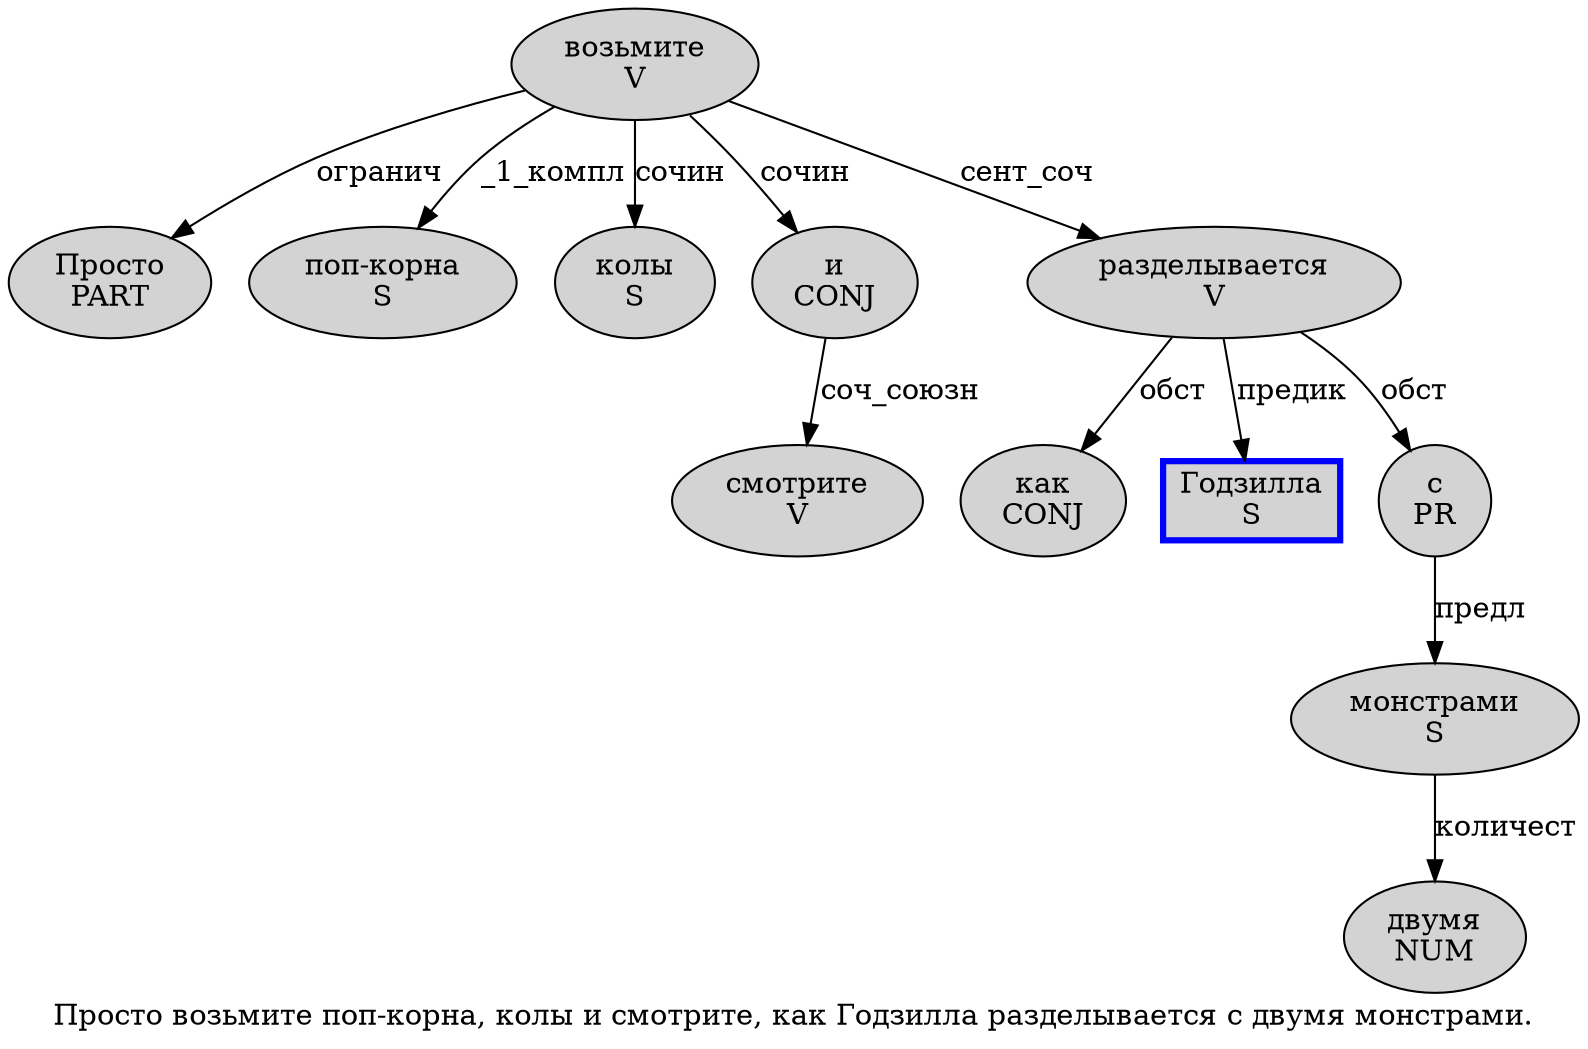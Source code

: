 digraph SENTENCE_4746 {
	graph [label="Просто возьмите поп-корна, колы и смотрите, как Годзилла разделывается с двумя монстрами."]
	node [style=filled]
		0 [label="Просто
PART" color="" fillcolor=lightgray penwidth=1 shape=ellipse]
		1 [label="возьмите
V" color="" fillcolor=lightgray penwidth=1 shape=ellipse]
		2 [label="поп-корна
S" color="" fillcolor=lightgray penwidth=1 shape=ellipse]
		4 [label="колы
S" color="" fillcolor=lightgray penwidth=1 shape=ellipse]
		5 [label="и
CONJ" color="" fillcolor=lightgray penwidth=1 shape=ellipse]
		6 [label="смотрите
V" color="" fillcolor=lightgray penwidth=1 shape=ellipse]
		8 [label="как
CONJ" color="" fillcolor=lightgray penwidth=1 shape=ellipse]
		9 [label="Годзилла
S" color=blue fillcolor=lightgray penwidth=3 shape=box]
		10 [label="разделывается
V" color="" fillcolor=lightgray penwidth=1 shape=ellipse]
		11 [label="с
PR" color="" fillcolor=lightgray penwidth=1 shape=ellipse]
		12 [label="двумя
NUM" color="" fillcolor=lightgray penwidth=1 shape=ellipse]
		13 [label="монстрами
S" color="" fillcolor=lightgray penwidth=1 shape=ellipse]
			1 -> 0 [label="огранич"]
			1 -> 2 [label="_1_компл"]
			1 -> 4 [label="сочин"]
			1 -> 5 [label="сочин"]
			1 -> 10 [label="сент_соч"]
			5 -> 6 [label="соч_союзн"]
			13 -> 12 [label="количест"]
			10 -> 8 [label="обст"]
			10 -> 9 [label="предик"]
			10 -> 11 [label="обст"]
			11 -> 13 [label="предл"]
}